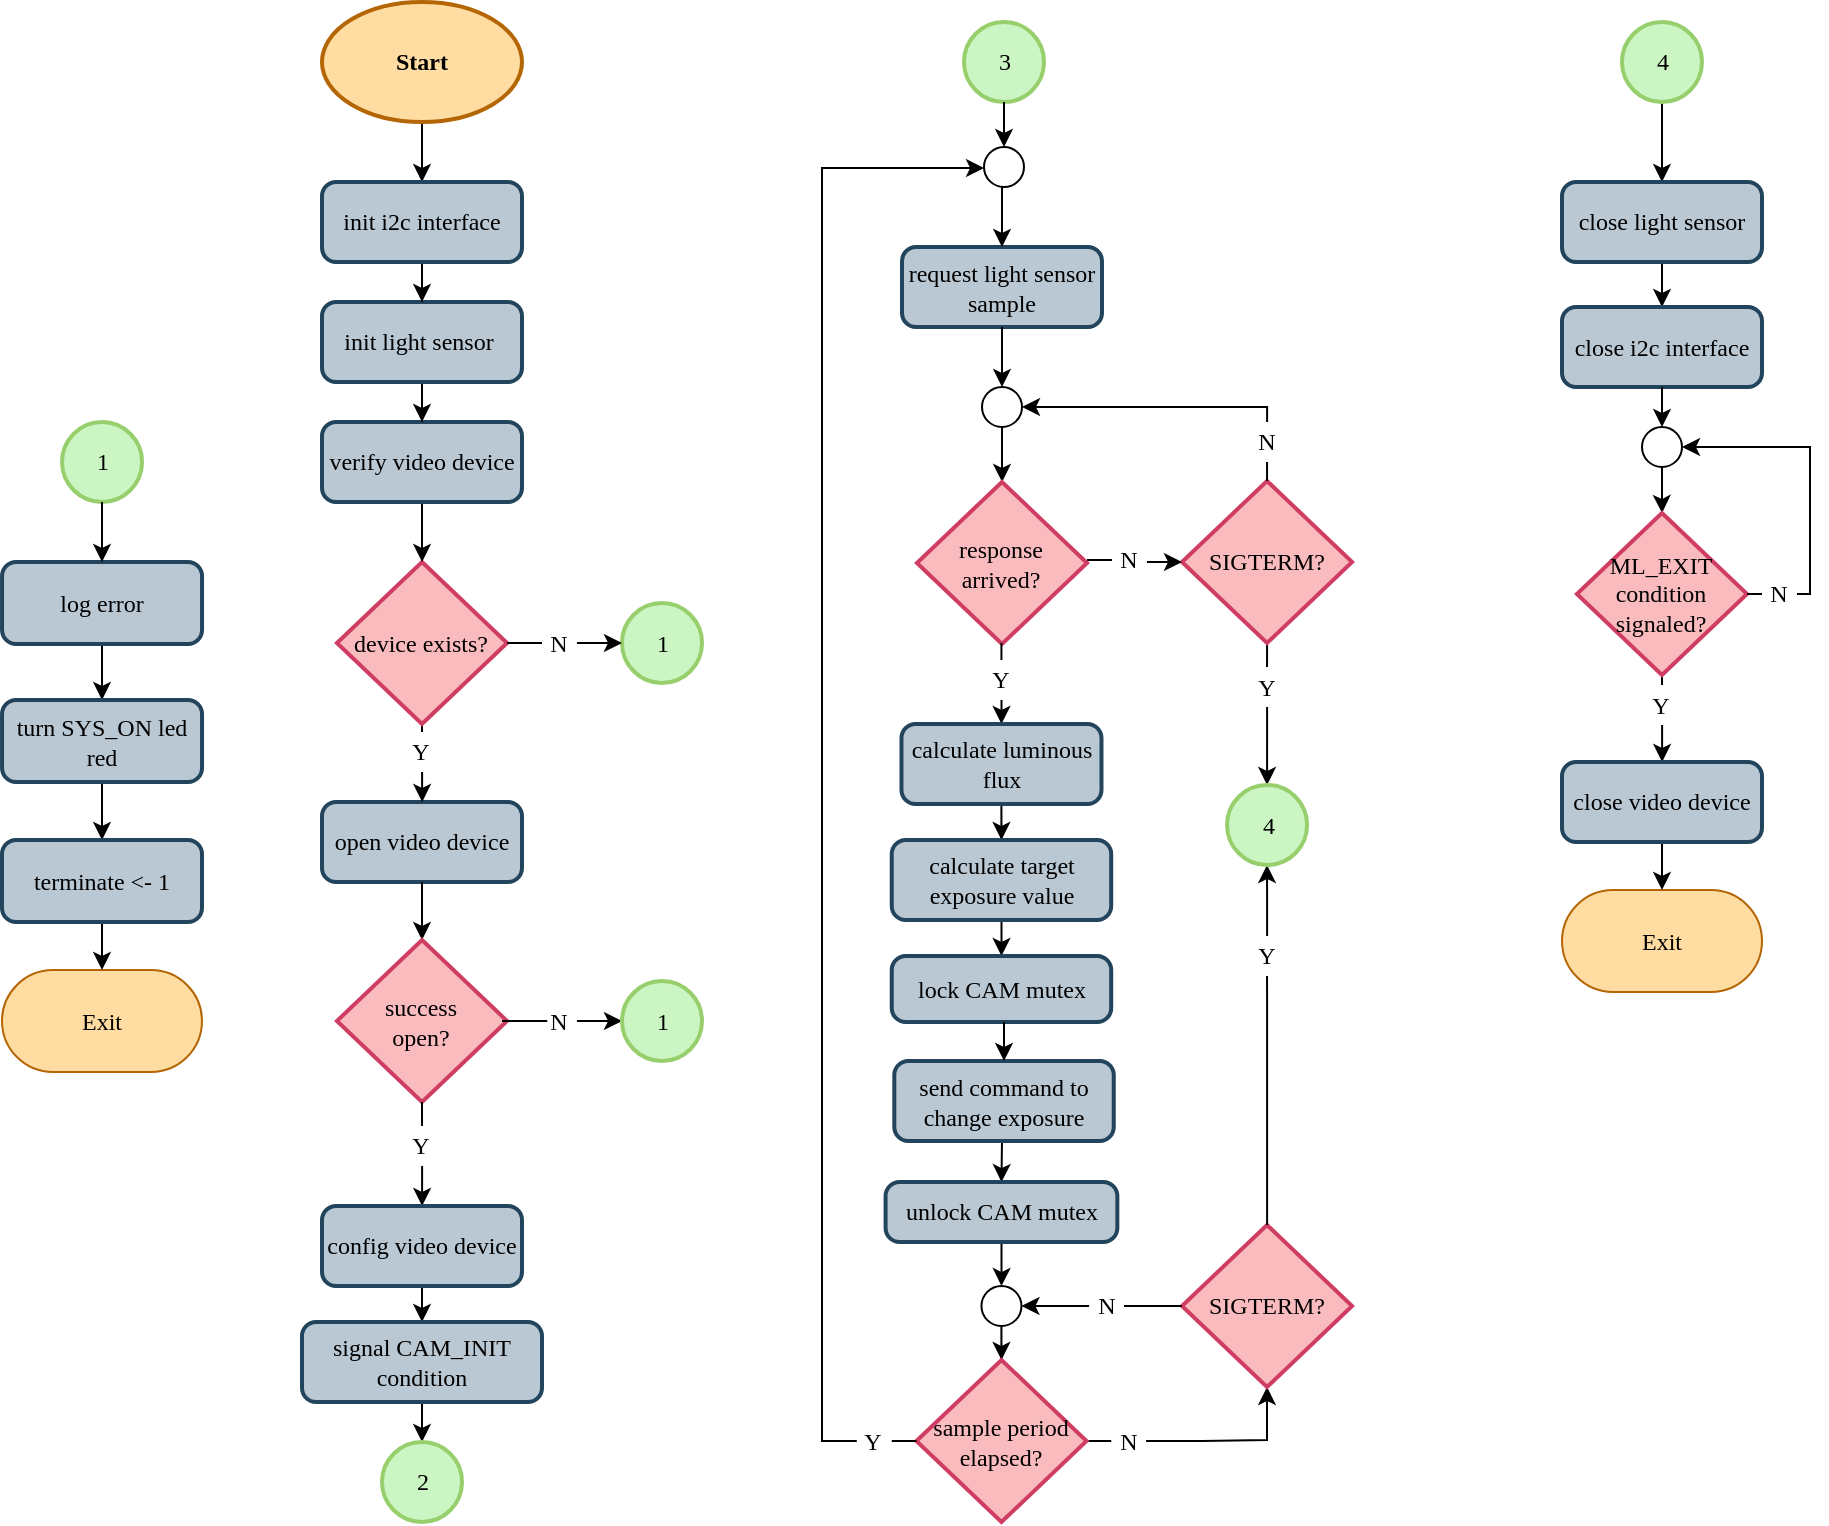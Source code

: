 <mxfile version="13.9.9" type="device"><diagram id="vXdH0S8YqX3_sipvJm4k" name="Page-1"><mxGraphModel dx="749" dy="583" grid="1" gridSize="10" guides="1" tooltips="1" connect="1" arrows="1" fold="1" page="1" pageScale="1" pageWidth="1169" pageHeight="827" math="0" shadow="0"><root><mxCell id="0"/><mxCell id="1" parent="0"/><mxCell id="EU0nHwadSNpOizzdekh_-18" style="edgeStyle=orthogonalEdgeStyle;rounded=0;orthogonalLoop=1;jettySize=auto;html=1;fontFamily=Consolas;" parent="1" source="to012Dl4DgHz0r0Kqoup-1" target="EU0nHwadSNpOizzdekh_-13" edge="1"><mxGeometry relative="1" as="geometry"/></mxCell><mxCell id="vJJRkY_E1fFLDRJeFHy0-11" value="1" style="verticalLabelPosition=middle;verticalAlign=middle;html=1;shape=mxgraph.flowchart.on-page_reference;strokeWidth=2;align=center;labelPosition=center;fillColor=#CCF5C4;strokeColor=#98CF6D;fontFamily=Consolas;" parent="1" vertex="1"><mxGeometry x="220.02" y="260" width="40" height="40" as="geometry"/></mxCell><mxCell id="vJJRkY_E1fFLDRJeFHy0-12" value="open video device" style="rounded=1;whiteSpace=wrap;html=1;absoluteArcSize=1;arcSize=14;strokeWidth=2;fillColor=#bac8d3;strokeColor=#23445d;fontFamily=Consolas;" parent="1" vertex="1"><mxGeometry x="350" y="450" width="100" height="40" as="geometry"/></mxCell><mxCell id="vJJRkY_E1fFLDRJeFHy0-17" style="edgeStyle=orthogonalEdgeStyle;rounded=0;orthogonalLoop=1;jettySize=auto;html=1;fontFamily=Consolas;" parent="1" source="vJJRkY_E1fFLDRJeFHy0-15" target="EU0nHwadSNpOizzdekh_-36" edge="1"><mxGeometry relative="1" as="geometry"><mxPoint x="400" y="110" as="targetPoint"/></mxGeometry></mxCell><mxCell id="vJJRkY_E1fFLDRJeFHy0-15" value="Start" style="strokeWidth=2;html=1;shape=mxgraph.flowchart.start_1;whiteSpace=wrap;fontStyle=1;strokeColor=#b46504;fillColor=#FFDCA1;fontFamily=Consolas;" parent="1" vertex="1"><mxGeometry x="350" y="50" width="100" height="60" as="geometry"/></mxCell><mxCell id="vJJRkY_E1fFLDRJeFHy0-16" value="Exit" style="rounded=1;whiteSpace=wrap;html=1;arcSize=50;fillColor=#FFDCA1;strokeColor=#B46504;fontFamily=Consolas;" parent="1" vertex="1"><mxGeometry x="190" y="534" width="99.98" height="51" as="geometry"/></mxCell><mxCell id="EU0nHwadSNpOizzdekh_-12" style="edgeStyle=orthogonalEdgeStyle;rounded=0;orthogonalLoop=1;jettySize=auto;html=1;fontFamily=Consolas;" parent="1" source="vJJRkY_E1fFLDRJeFHy0-12" target="EU0nHwadSNpOizzdekh_-11" edge="1"><mxGeometry relative="1" as="geometry"><mxPoint x="400" y="491" as="sourcePoint"/><Array as="points"><mxPoint x="400" y="499"/><mxPoint x="400" y="499"/></Array></mxGeometry></mxCell><mxCell id="EU0nHwadSNpOizzdekh_-30" style="edgeStyle=orthogonalEdgeStyle;rounded=0;orthogonalLoop=1;jettySize=auto;html=1;endArrow=none;endFill=0;fontFamily=Consolas;exitX=0.5;exitY=1;exitDx=0;exitDy=0;exitPerimeter=0;" parent="1" source="vJJRkY_E1fFLDRJeFHy0-10" target="EU0nHwadSNpOizzdekh_-9" edge="1"><mxGeometry relative="1" as="geometry"><mxPoint x="420" y="430" as="targetPoint"/><Array as="points"><mxPoint x="400" y="420"/><mxPoint x="400" y="420"/></Array></mxGeometry></mxCell><mxCell id="vJJRkY_E1fFLDRJeFHy0-10" value="device exists?" style="strokeWidth=2;html=1;shape=mxgraph.flowchart.decision;whiteSpace=wrap;fillColor=#FABBBE;strokeColor=#D03D63;fontFamily=Consolas;" parent="1" vertex="1"><mxGeometry x="357.48" y="330" width="85.05" height="81" as="geometry"/></mxCell><mxCell id="EU0nHwadSNpOizzdekh_-8" style="edgeStyle=orthogonalEdgeStyle;rounded=0;orthogonalLoop=1;jettySize=auto;html=1;fontFamily=Consolas;" parent="1" source="EU0nHwadSNpOizzdekh_-33" target="vJJRkY_E1fFLDRJeFHy0-10" edge="1"><mxGeometry relative="1" as="geometry"><mxPoint x="400.034" y="330" as="sourcePoint"/><mxPoint x="400" y="450" as="targetPoint"/></mxGeometry></mxCell><mxCell id="EU0nHwadSNpOizzdekh_-23" value="" style="edgeStyle=orthogonalEdgeStyle;rounded=0;orthogonalLoop=1;jettySize=auto;html=1;fontFamily=Consolas;" parent="1" source="EU0nHwadSNpOizzdekh_-24" target="EU0nHwadSNpOizzdekh_-21" edge="1"><mxGeometry relative="1" as="geometry"/></mxCell><mxCell id="EU0nHwadSNpOizzdekh_-11" value="success&lt;br&gt;open?" style="strokeWidth=2;html=1;shape=mxgraph.flowchart.decision;whiteSpace=wrap;fillColor=#FABBBE;strokeColor=#D03D63;fontFamily=Consolas;" parent="1" vertex="1"><mxGeometry x="357.48" y="519" width="85.05" height="81" as="geometry"/></mxCell><mxCell id="EU0nHwadSNpOizzdekh_-16" style="edgeStyle=orthogonalEdgeStyle;rounded=0;orthogonalLoop=1;jettySize=auto;html=1;fontFamily=Consolas;" parent="1" source="EU0nHwadSNpOizzdekh_-13" target="EU0nHwadSNpOizzdekh_-15" edge="1"><mxGeometry relative="1" as="geometry"/></mxCell><mxCell id="EU0nHwadSNpOizzdekh_-13" value="turn SYS_ON led red" style="rounded=1;whiteSpace=wrap;html=1;absoluteArcSize=1;arcSize=14;strokeWidth=2;fillColor=#bac8d3;strokeColor=#23445d;fontFamily=Consolas;" parent="1" vertex="1"><mxGeometry x="190.02" y="399" width="100" height="41" as="geometry"/></mxCell><mxCell id="EU0nHwadSNpOizzdekh_-17" value="" style="edgeStyle=orthogonalEdgeStyle;rounded=0;orthogonalLoop=1;jettySize=auto;html=1;fontFamily=Consolas;" parent="1" source="EU0nHwadSNpOizzdekh_-15" target="vJJRkY_E1fFLDRJeFHy0-16" edge="1"><mxGeometry relative="1" as="geometry"/></mxCell><mxCell id="EU0nHwadSNpOizzdekh_-15" value="terminate &amp;lt;- 1" style="rounded=1;whiteSpace=wrap;html=1;absoluteArcSize=1;arcSize=14;strokeWidth=2;fillColor=#bac8d3;strokeColor=#23445d;fontFamily=Consolas;" parent="1" vertex="1"><mxGeometry x="190" y="469" width="100" height="41" as="geometry"/></mxCell><mxCell id="EU0nHwadSNpOizzdekh_-19" value="1" style="verticalLabelPosition=middle;verticalAlign=middle;html=1;shape=mxgraph.flowchart.on-page_reference;strokeWidth=2;align=center;labelPosition=center;fillColor=#CCF5C4;strokeColor=#98CF6D;fontFamily=Consolas;" parent="1" vertex="1"><mxGeometry x="500" y="350.5" width="40" height="40" as="geometry"/></mxCell><mxCell id="EU0nHwadSNpOizzdekh_-21" value="1" style="verticalLabelPosition=middle;verticalAlign=middle;html=1;shape=mxgraph.flowchart.on-page_reference;strokeWidth=2;align=center;labelPosition=center;fillColor=#CCF5C4;strokeColor=#98CF6D;fontFamily=Consolas;" parent="1" vertex="1"><mxGeometry x="500" y="539.5" width="40" height="40" as="geometry"/></mxCell><mxCell id="EU0nHwadSNpOizzdekh_-26" style="edgeStyle=orthogonalEdgeStyle;rounded=0;orthogonalLoop=1;jettySize=auto;html=1;endArrow=classic;endFill=1;fontFamily=Consolas;" parent="1" source="EU0nHwadSNpOizzdekh_-10" target="EU0nHwadSNpOizzdekh_-19" edge="1"><mxGeometry relative="1" as="geometry"/></mxCell><mxCell id="EU0nHwadSNpOizzdekh_-10" value="N" style="text;html=1;strokeColor=none;fillColor=none;align=center;verticalAlign=middle;whiteSpace=wrap;rounded=0;fontFamily=Consolas;" parent="1" vertex="1"><mxGeometry x="460" y="360.5" width="17.47" height="20" as="geometry"/></mxCell><mxCell id="EU0nHwadSNpOizzdekh_-25" value="" style="edgeStyle=orthogonalEdgeStyle;rounded=0;orthogonalLoop=1;jettySize=auto;html=1;fontFamily=Consolas;endArrow=none;endFill=0;" parent="1" source="vJJRkY_E1fFLDRJeFHy0-10" target="EU0nHwadSNpOizzdekh_-10" edge="1"><mxGeometry relative="1" as="geometry"><mxPoint x="442.53" y="370.5" as="sourcePoint"/><mxPoint x="500" y="370.5" as="targetPoint"/><Array as="points"><mxPoint x="440" y="370"/><mxPoint x="440" y="370"/></Array></mxGeometry></mxCell><mxCell id="EU0nHwadSNpOizzdekh_-28" style="edgeStyle=orthogonalEdgeStyle;rounded=0;orthogonalLoop=1;jettySize=auto;html=1;endArrow=classic;endFill=1;fontFamily=Consolas;" parent="1" source="EU0nHwadSNpOizzdekh_-9" edge="1"><mxGeometry relative="1" as="geometry"><mxPoint x="400.1" y="450" as="targetPoint"/><Array as="points"><mxPoint x="400" y="440"/><mxPoint x="400" y="440"/></Array></mxGeometry></mxCell><mxCell id="EU0nHwadSNpOizzdekh_-9" value="Y" style="text;html=1;strokeColor=none;fillColor=none;align=center;verticalAlign=middle;whiteSpace=wrap;rounded=0;fontFamily=Consolas;" parent="1" vertex="1"><mxGeometry x="391.27" y="415" width="17.47" height="20" as="geometry"/></mxCell><mxCell id="EU0nHwadSNpOizzdekh_-33" value="verify video device" style="rounded=1;whiteSpace=wrap;html=1;absoluteArcSize=1;arcSize=14;strokeWidth=2;fillColor=#bac8d3;strokeColor=#23445d;fontFamily=Consolas;" parent="1" vertex="1"><mxGeometry x="350" y="260" width="100" height="40" as="geometry"/></mxCell><mxCell id="EU0nHwadSNpOizzdekh_-35" style="edgeStyle=orthogonalEdgeStyle;rounded=0;orthogonalLoop=1;jettySize=auto;html=1;endArrow=classic;endFill=1;fontFamily=Consolas;" parent="1" source="EU0nHwadSNpOizzdekh_-34" target="EU0nHwadSNpOizzdekh_-33" edge="1"><mxGeometry relative="1" as="geometry"/></mxCell><mxCell id="EU0nHwadSNpOizzdekh_-34" value="init light sensor&amp;nbsp;" style="rounded=1;whiteSpace=wrap;html=1;absoluteArcSize=1;arcSize=14;strokeWidth=2;fillColor=#bac8d3;strokeColor=#23445d;fontFamily=Consolas;" parent="1" vertex="1"><mxGeometry x="350" y="200" width="100" height="40" as="geometry"/></mxCell><mxCell id="EU0nHwadSNpOizzdekh_-37" style="edgeStyle=orthogonalEdgeStyle;rounded=0;orthogonalLoop=1;jettySize=auto;html=1;endArrow=classic;endFill=1;fontFamily=Consolas;" parent="1" source="EU0nHwadSNpOizzdekh_-36" target="EU0nHwadSNpOizzdekh_-34" edge="1"><mxGeometry relative="1" as="geometry"/></mxCell><mxCell id="EU0nHwadSNpOizzdekh_-36" value="init i2c interface" style="rounded=1;whiteSpace=wrap;html=1;absoluteArcSize=1;arcSize=14;strokeWidth=2;fillColor=#bac8d3;strokeColor=#23445d;fontFamily=Consolas;" parent="1" vertex="1"><mxGeometry x="350" y="140" width="100" height="40" as="geometry"/></mxCell><mxCell id="EU0nHwadSNpOizzdekh_-24" value="N" style="text;html=1;strokeColor=none;fillColor=none;align=center;verticalAlign=middle;whiteSpace=wrap;rounded=0;fontFamily=Consolas;" parent="1" vertex="1"><mxGeometry x="460" y="549.5" width="17.47" height="20" as="geometry"/></mxCell><mxCell id="EU0nHwadSNpOizzdekh_-39" value="" style="edgeStyle=orthogonalEdgeStyle;rounded=0;orthogonalLoop=1;jettySize=auto;html=1;fontFamily=Consolas;endArrow=none;endFill=0;" parent="1" source="EU0nHwadSNpOizzdekh_-11" target="EU0nHwadSNpOizzdekh_-24" edge="1"><mxGeometry relative="1" as="geometry"><mxPoint x="442.53" y="559.55" as="sourcePoint"/><mxPoint x="500" y="559.5" as="targetPoint"/><Array as="points"/></mxGeometry></mxCell><mxCell id="EU0nHwadSNpOizzdekh_-40" style="edgeStyle=orthogonalEdgeStyle;rounded=0;orthogonalLoop=1;jettySize=auto;html=1;endArrow=none;endFill=0;fontFamily=Consolas;" parent="1" source="EU0nHwadSNpOizzdekh_-11" target="EU0nHwadSNpOizzdekh_-42" edge="1"><mxGeometry relative="1" as="geometry"><mxPoint x="420" y="631.47" as="targetPoint"/><mxPoint x="400.005" y="612.47" as="sourcePoint"/><Array as="points"><mxPoint x="400" y="600"/><mxPoint x="400" y="600"/></Array></mxGeometry></mxCell><mxCell id="EU0nHwadSNpOizzdekh_-41" style="edgeStyle=orthogonalEdgeStyle;rounded=0;orthogonalLoop=1;jettySize=auto;html=1;endArrow=classic;endFill=1;fontFamily=Consolas;" parent="1" source="EU0nHwadSNpOizzdekh_-42" target="EU0nHwadSNpOizzdekh_-43" edge="1"><mxGeometry relative="1" as="geometry"><mxPoint x="400.1" y="651.47" as="targetPoint"/><Array as="points"><mxPoint x="400" y="644"/><mxPoint x="400" y="644"/></Array></mxGeometry></mxCell><mxCell id="EU0nHwadSNpOizzdekh_-42" value="Y" style="text;html=1;strokeColor=none;fillColor=none;align=center;verticalAlign=middle;whiteSpace=wrap;rounded=0;fontFamily=Consolas;" parent="1" vertex="1"><mxGeometry x="391.27" y="612" width="17.47" height="20" as="geometry"/></mxCell><mxCell id="EU0nHwadSNpOizzdekh_-56" style="edgeStyle=orthogonalEdgeStyle;rounded=0;orthogonalLoop=1;jettySize=auto;html=1;endArrow=classic;endFill=1;fontFamily=Consolas;" parent="1" source="EU0nHwadSNpOizzdekh_-43" target="7rZwZBIxq-SJ4x0PBL1R-1" edge="1"><mxGeometry relative="1" as="geometry"><mxPoint x="400" y="722" as="targetPoint"/></mxGeometry></mxCell><mxCell id="EU0nHwadSNpOizzdekh_-43" value="config video device" style="rounded=1;whiteSpace=wrap;html=1;absoluteArcSize=1;arcSize=14;strokeWidth=2;fillColor=#bac8d3;strokeColor=#23445d;fontFamily=Consolas;" parent="1" vertex="1"><mxGeometry x="350" y="652" width="100" height="40" as="geometry"/></mxCell><mxCell id="EU0nHwadSNpOizzdekh_-93" value="request&amp;nbsp;light sensor sample" style="rounded=1;whiteSpace=wrap;html=1;absoluteArcSize=1;arcSize=14;strokeWidth=2;fillColor=#bac8d3;strokeColor=#23445d;fontFamily=Consolas;" parent="1" vertex="1"><mxGeometry x="640" y="172.5" width="100" height="40" as="geometry"/></mxCell><mxCell id="EU0nHwadSNpOizzdekh_-97" style="edgeStyle=orthogonalEdgeStyle;rounded=0;orthogonalLoop=1;jettySize=auto;html=1;endArrow=classic;endFill=1;fontFamily=Consolas;" parent="1" source="EU0nHwadSNpOizzdekh_-99" target="EU0nHwadSNpOizzdekh_-96" edge="1"><mxGeometry relative="1" as="geometry"><mxPoint x="690" y="270" as="sourcePoint"/><Array as="points"/></mxGeometry></mxCell><mxCell id="EU0nHwadSNpOizzdekh_-104" style="edgeStyle=orthogonalEdgeStyle;rounded=0;orthogonalLoop=1;jettySize=auto;html=1;entryX=0;entryY=0.5;entryDx=0;entryDy=0;endArrow=none;endFill=0;fontFamily=Consolas;" parent="1" source="EU0nHwadSNpOizzdekh_-96" target="EU0nHwadSNpOizzdekh_-103" edge="1"><mxGeometry relative="1" as="geometry"><Array as="points"><mxPoint x="740" y="329"/><mxPoint x="740" y="329"/></Array></mxGeometry></mxCell><mxCell id="EU0nHwadSNpOizzdekh_-96" value="response arrived?" style="strokeWidth=2;html=1;shape=mxgraph.flowchart.decision;whiteSpace=wrap;fillColor=#FABBBE;strokeColor=#D03D63;fontFamily=Consolas;" parent="1" vertex="1"><mxGeometry x="647.47" y="290" width="85.05" height="81" as="geometry"/></mxCell><mxCell id="EU0nHwadSNpOizzdekh_-99" value="" style="ellipse;whiteSpace=wrap;html=1;aspect=fixed;fontFamily=Consolas;" parent="1" vertex="1"><mxGeometry x="680" y="242.5" width="20" height="20" as="geometry"/></mxCell><mxCell id="EU0nHwadSNpOizzdekh_-100" style="edgeStyle=orthogonalEdgeStyle;rounded=0;orthogonalLoop=1;jettySize=auto;html=1;endArrow=classic;endFill=1;fontFamily=Consolas;" parent="1" source="EU0nHwadSNpOizzdekh_-93" target="EU0nHwadSNpOizzdekh_-99" edge="1"><mxGeometry relative="1" as="geometry"><mxPoint x="690" y="212.5" as="sourcePoint"/><mxPoint x="690" y="282.5" as="targetPoint"/></mxGeometry></mxCell><mxCell id="EU0nHwadSNpOizzdekh_-102" style="edgeStyle=orthogonalEdgeStyle;rounded=0;orthogonalLoop=1;jettySize=auto;html=1;endArrow=classic;endFill=1;fontFamily=Consolas;" parent="1" source="EU0nHwadSNpOizzdekh_-106" target="EU0nHwadSNpOizzdekh_-99" edge="1"><mxGeometry relative="1" as="geometry"><Array as="points"><mxPoint x="823" y="252.5"/></Array></mxGeometry></mxCell><mxCell id="EU0nHwadSNpOizzdekh_-124" style="edgeStyle=orthogonalEdgeStyle;rounded=0;orthogonalLoop=1;jettySize=auto;html=1;endArrow=classic;endFill=1;fontFamily=Consolas;entryX=0.5;entryY=0;entryDx=0;entryDy=0;entryPerimeter=0;" parent="1" source="EU0nHwadSNpOizzdekh_-108" target="uCCHRy2ylnY-oht3NI2U-2" edge="1"><mxGeometry relative="1" as="geometry"><Array as="points"/><mxPoint x="822.6" y="436" as="targetPoint"/></mxGeometry></mxCell><mxCell id="EU0nHwadSNpOizzdekh_-126" style="edgeStyle=orthogonalEdgeStyle;rounded=0;orthogonalLoop=1;jettySize=auto;html=1;entryX=0.5;entryY=0;entryDx=0;entryDy=0;endArrow=none;endFill=0;fontFamily=Consolas;" parent="1" source="EU0nHwadSNpOizzdekh_-101" target="EU0nHwadSNpOizzdekh_-108" edge="1"><mxGeometry relative="1" as="geometry"><Array as="points"><mxPoint x="823" y="371"/><mxPoint x="823" y="371"/></Array></mxGeometry></mxCell><mxCell id="EU0nHwadSNpOizzdekh_-101" value="SIGTERM?" style="strokeWidth=2;html=1;shape=mxgraph.flowchart.decision;whiteSpace=wrap;fillColor=#FABBBE;strokeColor=#D03D63;fontFamily=Consolas;" parent="1" vertex="1"><mxGeometry x="780" y="289.5" width="85.05" height="81" as="geometry"/></mxCell><mxCell id="EU0nHwadSNpOizzdekh_-105" style="edgeStyle=orthogonalEdgeStyle;rounded=0;orthogonalLoop=1;jettySize=auto;html=1;entryX=0;entryY=0.5;entryDx=0;entryDy=0;entryPerimeter=0;endArrow=classic;endFill=1;fontFamily=Consolas;" parent="1" source="EU0nHwadSNpOizzdekh_-103" target="EU0nHwadSNpOizzdekh_-101" edge="1"><mxGeometry relative="1" as="geometry"><Array as="points"><mxPoint x="767" y="330"/><mxPoint x="767" y="330"/></Array></mxGeometry></mxCell><mxCell id="EU0nHwadSNpOizzdekh_-103" value="N" style="text;html=1;strokeColor=none;fillColor=none;align=center;verticalAlign=middle;whiteSpace=wrap;rounded=0;fontFamily=Consolas;" parent="1" vertex="1"><mxGeometry x="745" y="319" width="17.47" height="20" as="geometry"/></mxCell><mxCell id="EU0nHwadSNpOizzdekh_-106" value="N" style="text;html=1;strokeColor=none;fillColor=none;align=center;verticalAlign=middle;whiteSpace=wrap;rounded=0;fontFamily=Consolas;" parent="1" vertex="1"><mxGeometry x="813.79" y="260" width="17.47" height="20" as="geometry"/></mxCell><mxCell id="EU0nHwadSNpOizzdekh_-107" style="edgeStyle=orthogonalEdgeStyle;rounded=0;orthogonalLoop=1;jettySize=auto;html=1;endArrow=none;endFill=0;fontFamily=Consolas;" parent="1" source="EU0nHwadSNpOizzdekh_-101" target="EU0nHwadSNpOizzdekh_-106" edge="1"><mxGeometry relative="1" as="geometry"><mxPoint x="822.56" y="289.5" as="sourcePoint"/><mxPoint x="700" y="200" as="targetPoint"/><Array as="points"><mxPoint x="823" y="280"/></Array></mxGeometry></mxCell><mxCell id="EU0nHwadSNpOizzdekh_-130" style="edgeStyle=orthogonalEdgeStyle;rounded=0;orthogonalLoop=1;jettySize=auto;html=1;endArrow=classic;endFill=1;fontFamily=Consolas;entryX=0.5;entryY=0;entryDx=0;entryDy=0;" parent="1" source="EU0nHwadSNpOizzdekh_-150" target="EU0nHwadSNpOizzdekh_-93" edge="1"><mxGeometry relative="1" as="geometry"><Array as="points"><mxPoint x="690" y="160"/><mxPoint x="690" y="160"/></Array></mxGeometry></mxCell><mxCell id="EU0nHwadSNpOizzdekh_-109" value="3" style="verticalLabelPosition=middle;verticalAlign=middle;html=1;shape=mxgraph.flowchart.on-page_reference;strokeWidth=2;align=center;labelPosition=center;fillColor=#CCF5C4;strokeColor=#98CF6D;fontFamily=Consolas;" parent="1" vertex="1"><mxGeometry x="671" y="60" width="40" height="40" as="geometry"/></mxCell><mxCell id="EU0nHwadSNpOizzdekh_-108" value="Y" style="text;html=1;strokeColor=none;fillColor=none;align=center;verticalAlign=middle;whiteSpace=wrap;rounded=0;fontFamily=Consolas;" parent="1" vertex="1"><mxGeometry x="813.78" y="382.5" width="17.47" height="20" as="geometry"/></mxCell><mxCell id="EU0nHwadSNpOizzdekh_-127" style="edgeStyle=orthogonalEdgeStyle;rounded=0;orthogonalLoop=1;jettySize=auto;html=1;endArrow=classic;endFill=1;fontFamily=Consolas;" parent="1" source="EU0nHwadSNpOizzdekh_-129" target="EU0nHwadSNpOizzdekh_-133" edge="1"><mxGeometry relative="1" as="geometry"><mxPoint x="689.727" y="410.5" as="targetPoint"/><Array as="points"><mxPoint x="690" y="405"/><mxPoint x="690" y="405"/></Array></mxGeometry></mxCell><mxCell id="EU0nHwadSNpOizzdekh_-128" style="edgeStyle=orthogonalEdgeStyle;rounded=0;orthogonalLoop=1;jettySize=auto;html=1;entryX=0.5;entryY=0;entryDx=0;entryDy=0;endArrow=none;endFill=0;fontFamily=Consolas;" parent="1" target="EU0nHwadSNpOizzdekh_-129" edge="1"><mxGeometry relative="1" as="geometry"><mxPoint x="689.727" y="370.5" as="sourcePoint"/><Array as="points"><mxPoint x="690.21" y="371"/><mxPoint x="690.21" y="371"/></Array></mxGeometry></mxCell><mxCell id="EU0nHwadSNpOizzdekh_-129" value="Y" style="text;html=1;strokeColor=none;fillColor=none;align=center;verticalAlign=middle;whiteSpace=wrap;rounded=0;fontFamily=Consolas;" parent="1" vertex="1"><mxGeometry x="681" y="379" width="17.47" height="20" as="geometry"/></mxCell><mxCell id="EU0nHwadSNpOizzdekh_-135" style="edgeStyle=orthogonalEdgeStyle;rounded=0;orthogonalLoop=1;jettySize=auto;html=1;endArrow=classic;endFill=1;fontFamily=Consolas;entryX=0.5;entryY=0;entryDx=0;entryDy=0;" parent="1" source="EU0nHwadSNpOizzdekh_-133" target="EU0nHwadSNpOizzdekh_-134" edge="1"><mxGeometry relative="1" as="geometry"><Array as="points"/></mxGeometry></mxCell><mxCell id="EU0nHwadSNpOizzdekh_-133" value="calculate luminous flux" style="rounded=1;whiteSpace=wrap;html=1;absoluteArcSize=1;arcSize=14;strokeWidth=2;fillColor=#bac8d3;strokeColor=#23445d;fontFamily=Consolas;" parent="1" vertex="1"><mxGeometry x="639.74" y="411" width="100" height="40" as="geometry"/></mxCell><mxCell id="EU0nHwadSNpOizzdekh_-141" style="edgeStyle=orthogonalEdgeStyle;rounded=0;orthogonalLoop=1;jettySize=auto;html=1;endArrow=classic;endFill=1;fontFamily=Consolas;" parent="1" source="EU0nHwadSNpOizzdekh_-134" target="EU0nHwadSNpOizzdekh_-140" edge="1"><mxGeometry relative="1" as="geometry"><Array as="points"><mxPoint x="690" y="520"/><mxPoint x="690" y="520"/></Array></mxGeometry></mxCell><mxCell id="EU0nHwadSNpOizzdekh_-134" value="calculate target exposure value" style="rounded=1;whiteSpace=wrap;html=1;absoluteArcSize=1;arcSize=14;strokeWidth=2;fillColor=#bac8d3;strokeColor=#23445d;fontFamily=Consolas;" parent="1" vertex="1"><mxGeometry x="634.87" y="469" width="109.73" height="40" as="geometry"/></mxCell><mxCell id="EU0nHwadSNpOizzdekh_-144" style="edgeStyle=orthogonalEdgeStyle;rounded=0;orthogonalLoop=1;jettySize=auto;html=1;endArrow=classic;endFill=1;fontFamily=Consolas;exitX=0;exitY=0.5;exitDx=0;exitDy=0;exitPerimeter=0;" parent="1" source="EU0nHwadSNpOizzdekh_-171" target="EU0nHwadSNpOizzdekh_-150" edge="1"><mxGeometry relative="1" as="geometry"><Array as="points"><mxPoint x="600" y="133"/></Array></mxGeometry></mxCell><mxCell id="EU0nHwadSNpOizzdekh_-153" style="edgeStyle=orthogonalEdgeStyle;rounded=0;orthogonalLoop=1;jettySize=auto;html=1;endArrow=classic;endFill=1;fontFamily=Consolas;entryX=0.5;entryY=0;entryDx=0;entryDy=0;entryPerimeter=0;" parent="1" source="EU0nHwadSNpOizzdekh_-154" target="EU0nHwadSNpOizzdekh_-152" edge="1"><mxGeometry relative="1" as="geometry"><mxPoint x="691.01" y="723.5" as="sourcePoint"/><Array as="points"/></mxGeometry></mxCell><mxCell id="EU0nHwadSNpOizzdekh_-140" value="lock CAM mutex" style="rounded=1;whiteSpace=wrap;html=1;absoluteArcSize=1;arcSize=14;strokeWidth=2;fillColor=#bac8d3;strokeColor=#23445d;fontFamily=Consolas;" parent="1" vertex="1"><mxGeometry x="634.87" y="527" width="109.73" height="33" as="geometry"/></mxCell><mxCell id="EU0nHwadSNpOizzdekh_-150" value="" style="ellipse;whiteSpace=wrap;html=1;aspect=fixed;fontFamily=Consolas;" parent="1" vertex="1"><mxGeometry x="681" y="122.5" width="20" height="20" as="geometry"/></mxCell><mxCell id="EU0nHwadSNpOizzdekh_-151" style="edgeStyle=orthogonalEdgeStyle;rounded=0;orthogonalLoop=1;jettySize=auto;html=1;endArrow=classic;endFill=1;fontFamily=Consolas;" parent="1" source="EU0nHwadSNpOizzdekh_-109" target="EU0nHwadSNpOizzdekh_-150" edge="1"><mxGeometry relative="1" as="geometry"><mxPoint x="690" y="100" as="sourcePoint"/><mxPoint x="690" y="172.5" as="targetPoint"/></mxGeometry></mxCell><mxCell id="EU0nHwadSNpOizzdekh_-158" style="edgeStyle=orthogonalEdgeStyle;rounded=0;orthogonalLoop=1;jettySize=auto;html=1;entryX=0;entryY=0.5;entryDx=0;entryDy=0;endArrow=none;endFill=0;fontFamily=Consolas;exitX=1;exitY=0.5;exitDx=0;exitDy=0;exitPerimeter=0;" parent="1" source="EU0nHwadSNpOizzdekh_-152" target="EU0nHwadSNpOizzdekh_-156" edge="1"><mxGeometry relative="1" as="geometry"><Array as="points"><mxPoint x="740" y="770"/><mxPoint x="740" y="770"/></Array></mxGeometry></mxCell><mxCell id="EU0nHwadSNpOizzdekh_-152" value="sample period elapsed?" style="strokeWidth=2;html=1;shape=mxgraph.flowchart.decision;whiteSpace=wrap;fillColor=#FABBBE;strokeColor=#D03D63;fontFamily=Consolas;" parent="1" vertex="1"><mxGeometry x="647.21" y="729" width="85.05" height="81" as="geometry"/></mxCell><mxCell id="EU0nHwadSNpOizzdekh_-154" value="" style="ellipse;whiteSpace=wrap;html=1;aspect=fixed;fontFamily=Consolas;" parent="1" vertex="1"><mxGeometry x="679.73" y="692" width="20" height="20" as="geometry"/></mxCell><mxCell id="EU0nHwadSNpOizzdekh_-159" style="edgeStyle=orthogonalEdgeStyle;rounded=0;orthogonalLoop=1;jettySize=auto;html=1;endArrow=classic;endFill=1;fontFamily=Consolas;entryX=0.5;entryY=1;entryDx=0;entryDy=0;entryPerimeter=0;" parent="1" source="EU0nHwadSNpOizzdekh_-156" target="EU0nHwadSNpOizzdekh_-161" edge="1"><mxGeometry relative="1" as="geometry"><Array as="points"><mxPoint x="790" y="769"/><mxPoint x="822" y="769"/></Array></mxGeometry></mxCell><mxCell id="EU0nHwadSNpOizzdekh_-156" value="N" style="text;html=1;strokeColor=none;fillColor=none;align=center;verticalAlign=middle;whiteSpace=wrap;rounded=0;fontFamily=Consolas;" parent="1" vertex="1"><mxGeometry x="744.6" y="759.5" width="17.47" height="20" as="geometry"/></mxCell><mxCell id="EU0nHwadSNpOizzdekh_-162" style="edgeStyle=orthogonalEdgeStyle;rounded=0;orthogonalLoop=1;jettySize=auto;html=1;endArrow=classic;endFill=1;fontFamily=Consolas;exitX=0;exitY=0.5;exitDx=0;exitDy=0;" parent="1" source="EU0nHwadSNpOizzdekh_-164" target="EU0nHwadSNpOizzdekh_-154" edge="1"><mxGeometry relative="1" as="geometry"><Array as="points"><mxPoint x="710" y="702"/><mxPoint x="710" y="702"/></Array></mxGeometry></mxCell><mxCell id="EU0nHwadSNpOizzdekh_-169" style="edgeStyle=orthogonalEdgeStyle;rounded=0;orthogonalLoop=1;jettySize=auto;html=1;endArrow=classic;endFill=1;fontFamily=Consolas;" parent="1" source="EU0nHwadSNpOizzdekh_-170" target="uCCHRy2ylnY-oht3NI2U-2" edge="1"><mxGeometry relative="1" as="geometry"><mxPoint x="822.5" y="487" as="targetPoint"/></mxGeometry></mxCell><mxCell id="EU0nHwadSNpOizzdekh_-161" value="SIGTERM?" style="strokeWidth=2;html=1;shape=mxgraph.flowchart.decision;whiteSpace=wrap;fillColor=#FABBBE;strokeColor=#D03D63;fontFamily=Consolas;" parent="1" vertex="1"><mxGeometry x="779.99" y="661.5" width="85.05" height="81" as="geometry"/></mxCell><mxCell id="EU0nHwadSNpOizzdekh_-164" value="N" style="text;html=1;strokeColor=none;fillColor=none;align=center;verticalAlign=middle;whiteSpace=wrap;rounded=0;fontFamily=Consolas;" parent="1" vertex="1"><mxGeometry x="733.54" y="692" width="17.47" height="20" as="geometry"/></mxCell><mxCell id="EU0nHwadSNpOizzdekh_-168" style="edgeStyle=orthogonalEdgeStyle;rounded=0;orthogonalLoop=1;jettySize=auto;html=1;endArrow=none;endFill=0;fontFamily=Consolas;exitX=0;exitY=0.5;exitDx=0;exitDy=0;exitPerimeter=0;" parent="1" source="EU0nHwadSNpOizzdekh_-161" target="EU0nHwadSNpOizzdekh_-164" edge="1"><mxGeometry relative="1" as="geometry"><mxPoint x="780" y="705.5" as="sourcePoint"/><mxPoint x="742" y="705.5" as="targetPoint"/><Array as="points"/></mxGeometry></mxCell><mxCell id="EU0nHwadSNpOizzdekh_-170" value="Y" style="text;html=1;strokeColor=none;fillColor=none;align=center;verticalAlign=middle;whiteSpace=wrap;rounded=0;fontFamily=Consolas;" parent="1" vertex="1"><mxGeometry x="813.78" y="517" width="17.47" height="20" as="geometry"/></mxCell><mxCell id="EU0nHwadSNpOizzdekh_-172" style="edgeStyle=orthogonalEdgeStyle;rounded=0;orthogonalLoop=1;jettySize=auto;html=1;endArrow=none;endFill=0;fontFamily=Consolas;entryX=0.5;entryY=1;entryDx=0;entryDy=0;" parent="1" source="EU0nHwadSNpOizzdekh_-161" target="EU0nHwadSNpOizzdekh_-170" edge="1"><mxGeometry relative="1" as="geometry"><mxPoint x="822.571" y="549" as="sourcePoint"/><mxPoint x="822.524" y="461.5" as="targetPoint"/><Array as="points"><mxPoint x="823" y="547.5"/><mxPoint x="823" y="547.5"/></Array></mxGeometry></mxCell><mxCell id="EU0nHwadSNpOizzdekh_-171" value="Y" style="text;html=1;strokeColor=none;fillColor=none;align=center;verticalAlign=middle;whiteSpace=wrap;rounded=0;fontFamily=Consolas;" parent="1" vertex="1"><mxGeometry x="617.4" y="759.5" width="17.47" height="20" as="geometry"/></mxCell><mxCell id="EU0nHwadSNpOizzdekh_-173" style="edgeStyle=orthogonalEdgeStyle;rounded=0;orthogonalLoop=1;jettySize=auto;html=1;endArrow=none;endFill=0;fontFamily=Consolas;exitX=0;exitY=0.5;exitDx=0;exitDy=0;exitPerimeter=0;entryX=1;entryY=0.5;entryDx=0;entryDy=0;" parent="1" source="EU0nHwadSNpOizzdekh_-152" target="EU0nHwadSNpOizzdekh_-171" edge="1"><mxGeometry relative="1" as="geometry"><mxPoint x="648.49" y="783.5" as="sourcePoint"/><mxPoint x="634.87" y="783.483" as="targetPoint"/><Array as="points"><mxPoint x="640" y="770"/><mxPoint x="635" y="770"/></Array></mxGeometry></mxCell><mxCell id="7rZwZBIxq-SJ4x0PBL1R-4" style="edgeStyle=orthogonalEdgeStyle;rounded=0;orthogonalLoop=1;jettySize=auto;html=1;entryX=0.5;entryY=0;entryDx=0;entryDy=0;entryPerimeter=0;" parent="1" source="7rZwZBIxq-SJ4x0PBL1R-1" target="7rZwZBIxq-SJ4x0PBL1R-2" edge="1"><mxGeometry relative="1" as="geometry"/></mxCell><mxCell id="7rZwZBIxq-SJ4x0PBL1R-1" value="signal CAM_INIT condition" style="rounded=1;whiteSpace=wrap;html=1;absoluteArcSize=1;arcSize=14;strokeWidth=2;fillColor=#bac8d3;strokeColor=#23445d;fontFamily=Consolas;" parent="1" vertex="1"><mxGeometry x="340" y="710" width="120" height="40" as="geometry"/></mxCell><mxCell id="7rZwZBIxq-SJ4x0PBL1R-2" value="2" style="verticalLabelPosition=middle;verticalAlign=middle;html=1;shape=mxgraph.flowchart.on-page_reference;strokeWidth=2;align=center;labelPosition=center;fillColor=#CCF5C4;strokeColor=#98CF6D;fontFamily=Consolas;" parent="1" vertex="1"><mxGeometry x="380" y="770" width="40" height="40" as="geometry"/></mxCell><mxCell id="to012Dl4DgHz0r0Kqoup-1" value="log error" style="rounded=1;whiteSpace=wrap;html=1;absoluteArcSize=1;arcSize=14;strokeWidth=2;fillColor=#bac8d3;strokeColor=#23445d;fontFamily=Consolas;" parent="1" vertex="1"><mxGeometry x="190.02" y="330" width="100" height="41" as="geometry"/></mxCell><mxCell id="to012Dl4DgHz0r0Kqoup-2" style="edgeStyle=orthogonalEdgeStyle;rounded=0;orthogonalLoop=1;jettySize=auto;html=1;fontFamily=Consolas;" parent="1" source="vJJRkY_E1fFLDRJeFHy0-11" target="to012Dl4DgHz0r0Kqoup-1" edge="1"><mxGeometry relative="1" as="geometry"><mxPoint x="240.02" y="272.5" as="sourcePoint"/><mxPoint x="240.02" y="399" as="targetPoint"/></mxGeometry></mxCell><mxCell id="uCCHRy2ylnY-oht3NI2U-1" value="Exit" style="rounded=1;whiteSpace=wrap;html=1;arcSize=50;fillColor=#FFDCA1;strokeColor=#B46504;fontFamily=Consolas;" parent="1" vertex="1"><mxGeometry x="970.02" y="494" width="99.98" height="51" as="geometry"/></mxCell><mxCell id="uCCHRy2ylnY-oht3NI2U-2" value="4" style="verticalLabelPosition=middle;verticalAlign=middle;html=1;shape=mxgraph.flowchart.on-page_reference;strokeWidth=2;align=center;labelPosition=center;fillColor=#CCF5C4;strokeColor=#98CF6D;fontFamily=Consolas;" parent="1" vertex="1"><mxGeometry x="802.53" y="441.5" width="40" height="40" as="geometry"/></mxCell><mxCell id="uCCHRy2ylnY-oht3NI2U-6" style="edgeStyle=orthogonalEdgeStyle;rounded=0;orthogonalLoop=1;jettySize=auto;html=1;" parent="1" source="uCCHRy2ylnY-oht3NI2U-3" target="uCCHRy2ylnY-oht3NI2U-4" edge="1"><mxGeometry relative="1" as="geometry"/></mxCell><mxCell id="uCCHRy2ylnY-oht3NI2U-3" value="4" style="verticalLabelPosition=middle;verticalAlign=middle;html=1;shape=mxgraph.flowchart.on-page_reference;strokeWidth=2;align=center;labelPosition=center;fillColor=#CCF5C4;strokeColor=#98CF6D;fontFamily=Consolas;" parent="1" vertex="1"><mxGeometry x="999.99" y="60" width="40" height="40" as="geometry"/></mxCell><mxCell id="uCCHRy2ylnY-oht3NI2U-7" style="edgeStyle=orthogonalEdgeStyle;rounded=0;orthogonalLoop=1;jettySize=auto;html=1;" parent="1" source="uCCHRy2ylnY-oht3NI2U-4" target="uCCHRy2ylnY-oht3NI2U-5" edge="1"><mxGeometry relative="1" as="geometry"/></mxCell><mxCell id="uCCHRy2ylnY-oht3NI2U-4" value="close light sensor" style="rounded=1;whiteSpace=wrap;html=1;absoluteArcSize=1;arcSize=14;strokeWidth=2;fillColor=#bac8d3;strokeColor=#23445d;fontFamily=Consolas;" parent="1" vertex="1"><mxGeometry x="970" y="140" width="100" height="40" as="geometry"/></mxCell><mxCell id="uCCHRy2ylnY-oht3NI2U-9" style="edgeStyle=orthogonalEdgeStyle;rounded=0;orthogonalLoop=1;jettySize=auto;html=1;" parent="1" source="uCCHRy2ylnY-oht3NI2U-13" target="uCCHRy2ylnY-oht3NI2U-8" edge="1"><mxGeometry relative="1" as="geometry"><mxPoint x="1020" y="285" as="sourcePoint"/></mxGeometry></mxCell><mxCell id="uCCHRy2ylnY-oht3NI2U-5" value="close i2c interface" style="rounded=1;whiteSpace=wrap;html=1;absoluteArcSize=1;arcSize=14;strokeWidth=2;fillColor=#bac8d3;strokeColor=#23445d;fontFamily=Consolas;" parent="1" vertex="1"><mxGeometry x="970" y="202.5" width="100" height="40" as="geometry"/></mxCell><mxCell id="uCCHRy2ylnY-oht3NI2U-11" style="edgeStyle=orthogonalEdgeStyle;rounded=0;orthogonalLoop=1;jettySize=auto;html=1;" parent="1" source="uCCHRy2ylnY-oht3NI2U-21" target="uCCHRy2ylnY-oht3NI2U-10" edge="1"><mxGeometry relative="1" as="geometry"><Array as="points"><mxPoint x="1020" y="420"/><mxPoint x="1020" y="420"/></Array></mxGeometry></mxCell><mxCell id="uCCHRy2ylnY-oht3NI2U-24" style="edgeStyle=orthogonalEdgeStyle;rounded=0;orthogonalLoop=1;jettySize=auto;html=1;exitX=0.5;exitY=1;exitDx=0;exitDy=0;exitPerimeter=0;entryX=0.5;entryY=0;entryDx=0;entryDy=0;endArrow=none;endFill=0;" parent="1" source="uCCHRy2ylnY-oht3NI2U-8" target="uCCHRy2ylnY-oht3NI2U-21" edge="1"><mxGeometry relative="1" as="geometry"/></mxCell><mxCell id="uCCHRy2ylnY-oht3NI2U-8" value="ML_EXIT condition signaled?" style="strokeWidth=2;html=1;shape=mxgraph.flowchart.decision;whiteSpace=wrap;fillColor=#FABBBE;strokeColor=#D03D63;fontFamily=Consolas;" parent="1" vertex="1"><mxGeometry x="977.46" y="305.5" width="85.05" height="81" as="geometry"/></mxCell><mxCell id="uCCHRy2ylnY-oht3NI2U-25" style="edgeStyle=orthogonalEdgeStyle;rounded=0;orthogonalLoop=1;jettySize=auto;html=1;endArrow=classic;endFill=1;" parent="1" source="uCCHRy2ylnY-oht3NI2U-10" target="uCCHRy2ylnY-oht3NI2U-1" edge="1"><mxGeometry relative="1" as="geometry"/></mxCell><mxCell id="uCCHRy2ylnY-oht3NI2U-10" value="close video device" style="rounded=1;whiteSpace=wrap;html=1;absoluteArcSize=1;arcSize=14;strokeWidth=2;fillColor=#bac8d3;strokeColor=#23445d;fontFamily=Consolas;" parent="1" vertex="1"><mxGeometry x="970" y="430" width="100" height="40" as="geometry"/></mxCell><mxCell id="uCCHRy2ylnY-oht3NI2U-13" value="" style="ellipse;whiteSpace=wrap;html=1;aspect=fixed;fontFamily=Consolas;" parent="1" vertex="1"><mxGeometry x="1010" y="262.5" width="20" height="20" as="geometry"/></mxCell><mxCell id="uCCHRy2ylnY-oht3NI2U-14" style="edgeStyle=orthogonalEdgeStyle;rounded=0;orthogonalLoop=1;jettySize=auto;html=1;endArrow=classic;endFill=1;entryX=0.5;entryY=0;entryDx=0;entryDy=0;" parent="1" source="uCCHRy2ylnY-oht3NI2U-5" target="uCCHRy2ylnY-oht3NI2U-13" edge="1"><mxGeometry relative="1" as="geometry"><mxPoint x="1020.034" y="242.5" as="sourcePoint"/><mxPoint x="1020.034" y="290.5" as="targetPoint"/><Array as="points"><mxPoint x="1020" y="250"/><mxPoint x="1020" y="250"/></Array></mxGeometry></mxCell><mxCell id="uCCHRy2ylnY-oht3NI2U-20" style="edgeStyle=orthogonalEdgeStyle;rounded=0;orthogonalLoop=1;jettySize=auto;html=1;entryX=1;entryY=0.5;entryDx=0;entryDy=0;endArrow=classic;endFill=1;" parent="1" source="uCCHRy2ylnY-oht3NI2U-16" target="uCCHRy2ylnY-oht3NI2U-13" edge="1"><mxGeometry relative="1" as="geometry"><Array as="points"><mxPoint x="1094" y="346"/><mxPoint x="1094" y="273"/></Array></mxGeometry></mxCell><mxCell id="uCCHRy2ylnY-oht3NI2U-16" value="N" style="text;html=1;strokeColor=none;fillColor=none;align=center;verticalAlign=middle;whiteSpace=wrap;rounded=0;fontFamily=Consolas;" parent="1" vertex="1"><mxGeometry x="1070" y="336" width="17.47" height="20" as="geometry"/></mxCell><mxCell id="uCCHRy2ylnY-oht3NI2U-18" style="edgeStyle=orthogonalEdgeStyle;rounded=0;orthogonalLoop=1;jettySize=auto;html=1;endArrow=none;endFill=0;exitX=1;exitY=0.5;exitDx=0;exitDy=0;exitPerimeter=0;entryX=0;entryY=0.5;entryDx=0;entryDy=0;" parent="1" source="uCCHRy2ylnY-oht3NI2U-8" target="uCCHRy2ylnY-oht3NI2U-16" edge="1"><mxGeometry relative="1" as="geometry"><mxPoint x="1062.51" y="346" as="sourcePoint"/><mxPoint x="1080" y="346" as="targetPoint"/><Array as="points"/></mxGeometry></mxCell><mxCell id="uCCHRy2ylnY-oht3NI2U-21" value="Y" style="text;html=1;strokeColor=none;fillColor=none;align=center;verticalAlign=middle;whiteSpace=wrap;rounded=0;fontFamily=Consolas;" parent="1" vertex="1"><mxGeometry x="1011.27" y="391.5" width="17.47" height="20" as="geometry"/></mxCell><mxCell id="mHJWgdJqUo3n5ol_E5Ae-6" style="edgeStyle=orthogonalEdgeStyle;rounded=0;orthogonalLoop=1;jettySize=auto;html=1;entryX=0.5;entryY=0;entryDx=0;entryDy=0;" edge="1" parent="1" source="mHJWgdJqUo3n5ol_E5Ae-1" target="mHJWgdJqUo3n5ol_E5Ae-3"><mxGeometry relative="1" as="geometry"><Array as="points"><mxPoint x="690" y="620"/><mxPoint x="690" y="620"/></Array></mxGeometry></mxCell><mxCell id="mHJWgdJqUo3n5ol_E5Ae-1" value="send command to change exposure" style="rounded=1;whiteSpace=wrap;html=1;absoluteArcSize=1;arcSize=14;strokeWidth=2;fillColor=#bac8d3;strokeColor=#23445d;fontFamily=Consolas;" vertex="1" parent="1"><mxGeometry x="636.15" y="579.5" width="109.73" height="40" as="geometry"/></mxCell><mxCell id="mHJWgdJqUo3n5ol_E5Ae-2" style="edgeStyle=orthogonalEdgeStyle;rounded=0;orthogonalLoop=1;jettySize=auto;html=1;endArrow=classic;endFill=1;fontFamily=Consolas;entryX=0.5;entryY=0;entryDx=0;entryDy=0;" edge="1" parent="1" source="EU0nHwadSNpOizzdekh_-140" target="mHJWgdJqUo3n5ol_E5Ae-1"><mxGeometry relative="1" as="geometry"><mxPoint x="691" y="567" as="sourcePoint"/><mxPoint x="691" y="670.5" as="targetPoint"/><Array as="points"><mxPoint x="691" y="570"/><mxPoint x="691" y="570"/></Array></mxGeometry></mxCell><mxCell id="mHJWgdJqUo3n5ol_E5Ae-7" style="edgeStyle=orthogonalEdgeStyle;rounded=0;orthogonalLoop=1;jettySize=auto;html=1;entryX=0.5;entryY=0;entryDx=0;entryDy=0;" edge="1" parent="1" source="mHJWgdJqUo3n5ol_E5Ae-3" target="EU0nHwadSNpOizzdekh_-154"><mxGeometry relative="1" as="geometry"/></mxCell><mxCell id="mHJWgdJqUo3n5ol_E5Ae-3" value="unlock CAM mutex" style="rounded=1;whiteSpace=wrap;html=1;absoluteArcSize=1;arcSize=14;strokeWidth=2;fillColor=#bac8d3;strokeColor=#23445d;fontFamily=Consolas;" vertex="1" parent="1"><mxGeometry x="631.79" y="640" width="115.88" height="30" as="geometry"/></mxCell></root></mxGraphModel></diagram></mxfile>